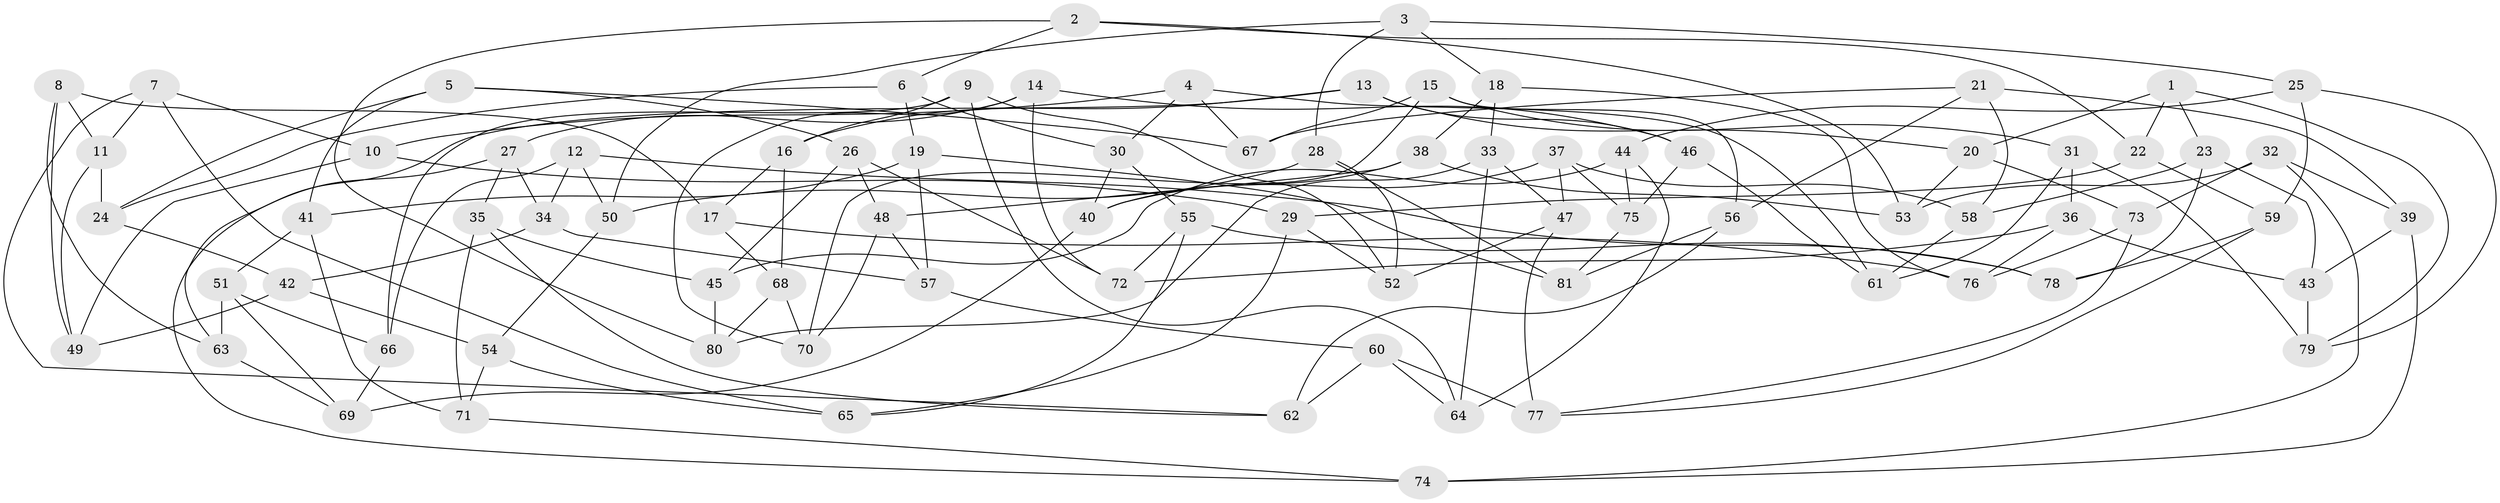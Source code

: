 // coarse degree distribution, {4: 0.24390243902439024, 6: 0.4146341463414634, 5: 0.21951219512195122, 3: 0.04878048780487805, 7: 0.07317073170731707}
// Generated by graph-tools (version 1.1) at 2025/38/03/04/25 23:38:16]
// undirected, 81 vertices, 162 edges
graph export_dot {
  node [color=gray90,style=filled];
  1;
  2;
  3;
  4;
  5;
  6;
  7;
  8;
  9;
  10;
  11;
  12;
  13;
  14;
  15;
  16;
  17;
  18;
  19;
  20;
  21;
  22;
  23;
  24;
  25;
  26;
  27;
  28;
  29;
  30;
  31;
  32;
  33;
  34;
  35;
  36;
  37;
  38;
  39;
  40;
  41;
  42;
  43;
  44;
  45;
  46;
  47;
  48;
  49;
  50;
  51;
  52;
  53;
  54;
  55;
  56;
  57;
  58;
  59;
  60;
  61;
  62;
  63;
  64;
  65;
  66;
  67;
  68;
  69;
  70;
  71;
  72;
  73;
  74;
  75;
  76;
  77;
  78;
  79;
  80;
  81;
  1 -- 20;
  1 -- 22;
  1 -- 79;
  1 -- 23;
  2 -- 80;
  2 -- 22;
  2 -- 6;
  2 -- 53;
  3 -- 18;
  3 -- 50;
  3 -- 28;
  3 -- 25;
  4 -- 10;
  4 -- 30;
  4 -- 67;
  4 -- 61;
  5 -- 24;
  5 -- 41;
  5 -- 67;
  5 -- 26;
  6 -- 19;
  6 -- 24;
  6 -- 30;
  7 -- 62;
  7 -- 65;
  7 -- 10;
  7 -- 11;
  8 -- 63;
  8 -- 17;
  8 -- 49;
  8 -- 11;
  9 -- 16;
  9 -- 64;
  9 -- 66;
  9 -- 52;
  10 -- 29;
  10 -- 49;
  11 -- 24;
  11 -- 49;
  12 -- 78;
  12 -- 66;
  12 -- 34;
  12 -- 50;
  13 -- 16;
  13 -- 20;
  13 -- 63;
  13 -- 46;
  14 -- 72;
  14 -- 70;
  14 -- 27;
  14 -- 46;
  15 -- 70;
  15 -- 56;
  15 -- 67;
  15 -- 31;
  16 -- 68;
  16 -- 17;
  17 -- 68;
  17 -- 76;
  18 -- 38;
  18 -- 76;
  18 -- 33;
  19 -- 81;
  19 -- 57;
  19 -- 41;
  20 -- 53;
  20 -- 73;
  21 -- 58;
  21 -- 39;
  21 -- 67;
  21 -- 56;
  22 -- 59;
  22 -- 29;
  23 -- 78;
  23 -- 58;
  23 -- 43;
  24 -- 42;
  25 -- 79;
  25 -- 44;
  25 -- 59;
  26 -- 48;
  26 -- 45;
  26 -- 72;
  27 -- 35;
  27 -- 74;
  27 -- 34;
  28 -- 52;
  28 -- 81;
  28 -- 50;
  29 -- 52;
  29 -- 65;
  30 -- 40;
  30 -- 55;
  31 -- 36;
  31 -- 79;
  31 -- 61;
  32 -- 53;
  32 -- 39;
  32 -- 74;
  32 -- 73;
  33 -- 64;
  33 -- 47;
  33 -- 80;
  34 -- 42;
  34 -- 57;
  35 -- 71;
  35 -- 45;
  35 -- 62;
  36 -- 43;
  36 -- 72;
  36 -- 76;
  37 -- 47;
  37 -- 40;
  37 -- 75;
  37 -- 58;
  38 -- 40;
  38 -- 53;
  38 -- 48;
  39 -- 74;
  39 -- 43;
  40 -- 69;
  41 -- 51;
  41 -- 71;
  42 -- 54;
  42 -- 49;
  43 -- 79;
  44 -- 45;
  44 -- 64;
  44 -- 75;
  45 -- 80;
  46 -- 61;
  46 -- 75;
  47 -- 77;
  47 -- 52;
  48 -- 57;
  48 -- 70;
  50 -- 54;
  51 -- 69;
  51 -- 63;
  51 -- 66;
  54 -- 71;
  54 -- 65;
  55 -- 78;
  55 -- 72;
  55 -- 65;
  56 -- 81;
  56 -- 62;
  57 -- 60;
  58 -- 61;
  59 -- 77;
  59 -- 78;
  60 -- 77;
  60 -- 62;
  60 -- 64;
  63 -- 69;
  66 -- 69;
  68 -- 70;
  68 -- 80;
  71 -- 74;
  73 -- 77;
  73 -- 76;
  75 -- 81;
}
